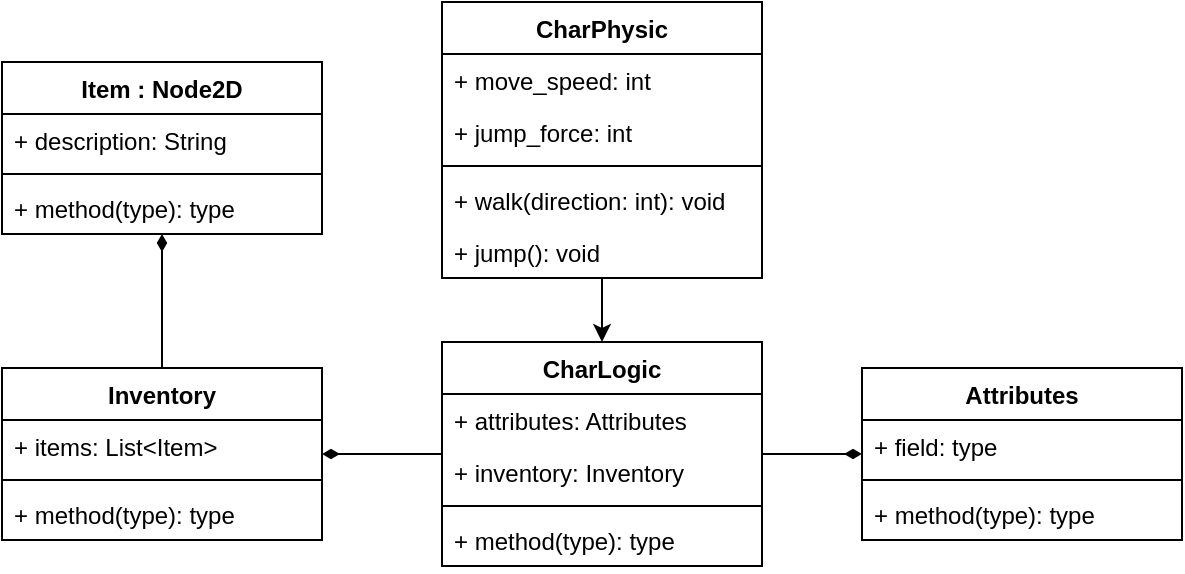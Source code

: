 <mxfile version="20.1.1" type="device"><diagram id="EWoHxjCGkVdzWaek8fQP" name="UML"><mxGraphModel dx="1185" dy="1104" grid="1" gridSize="10" guides="1" tooltips="1" connect="1" arrows="1" fold="1" page="0" pageScale="1" pageWidth="827" pageHeight="1169" math="0" shadow="0"><root><mxCell id="0"/><mxCell id="1" parent="0"/><mxCell id="CT-QbwRR825IoOWAmw8H-18" value="" style="edgeStyle=orthogonalEdgeStyle;rounded=0;orthogonalLoop=1;jettySize=auto;html=1;endArrow=diamondThin;endFill=1;" edge="1" parent="1" source="CT-QbwRR825IoOWAmw8H-3" target="CT-QbwRR825IoOWAmw8H-14"><mxGeometry relative="1" as="geometry"/></mxCell><mxCell id="CT-QbwRR825IoOWAmw8H-34" value="" style="edgeStyle=orthogonalEdgeStyle;rounded=0;orthogonalLoop=1;jettySize=auto;html=1;endArrow=diamondThin;endFill=1;" edge="1" parent="1" source="CT-QbwRR825IoOWAmw8H-3" target="CT-QbwRR825IoOWAmw8H-29"><mxGeometry relative="1" as="geometry"/></mxCell><mxCell id="CT-QbwRR825IoOWAmw8H-3" value="CharLogic" style="swimlane;fontStyle=1;align=center;verticalAlign=top;childLayout=stackLayout;horizontal=1;startSize=26;horizontalStack=0;resizeParent=1;resizeParentMax=0;resizeLast=0;collapsible=1;marginBottom=0;" vertex="1" parent="1"><mxGeometry x="230" y="100" width="160" height="112" as="geometry"/></mxCell><mxCell id="CT-QbwRR825IoOWAmw8H-19" value="+ attributes: Attributes" style="text;strokeColor=none;fillColor=none;align=left;verticalAlign=top;spacingLeft=4;spacingRight=4;overflow=hidden;rotatable=0;points=[[0,0.5],[1,0.5]];portConstraint=eastwest;" vertex="1" parent="CT-QbwRR825IoOWAmw8H-3"><mxGeometry y="26" width="160" height="26" as="geometry"/></mxCell><mxCell id="CT-QbwRR825IoOWAmw8H-4" value="+ inventory: Inventory" style="text;strokeColor=none;fillColor=none;align=left;verticalAlign=top;spacingLeft=4;spacingRight=4;overflow=hidden;rotatable=0;points=[[0,0.5],[1,0.5]];portConstraint=eastwest;" vertex="1" parent="CT-QbwRR825IoOWAmw8H-3"><mxGeometry y="52" width="160" height="26" as="geometry"/></mxCell><mxCell id="CT-QbwRR825IoOWAmw8H-5" value="" style="line;strokeWidth=1;fillColor=none;align=left;verticalAlign=middle;spacingTop=-1;spacingLeft=3;spacingRight=3;rotatable=0;labelPosition=right;points=[];portConstraint=eastwest;" vertex="1" parent="CT-QbwRR825IoOWAmw8H-3"><mxGeometry y="78" width="160" height="8" as="geometry"/></mxCell><mxCell id="CT-QbwRR825IoOWAmw8H-6" value="+ method(type): type" style="text;strokeColor=none;fillColor=none;align=left;verticalAlign=top;spacingLeft=4;spacingRight=4;overflow=hidden;rotatable=0;points=[[0,0.5],[1,0.5]];portConstraint=eastwest;" vertex="1" parent="CT-QbwRR825IoOWAmw8H-3"><mxGeometry y="86" width="160" height="26" as="geometry"/></mxCell><mxCell id="CT-QbwRR825IoOWAmw8H-13" value="" style="edgeStyle=orthogonalEdgeStyle;rounded=0;orthogonalLoop=1;jettySize=auto;html=1;entryX=0.5;entryY=0;entryDx=0;entryDy=0;" edge="1" parent="1" source="CT-QbwRR825IoOWAmw8H-7" target="CT-QbwRR825IoOWAmw8H-3"><mxGeometry relative="1" as="geometry"/></mxCell><mxCell id="CT-QbwRR825IoOWAmw8H-7" value="CharPhysic" style="swimlane;fontStyle=1;align=center;verticalAlign=top;childLayout=stackLayout;horizontal=1;startSize=26;horizontalStack=0;resizeParent=1;resizeParentMax=0;resizeLast=0;collapsible=1;marginBottom=0;" vertex="1" parent="1"><mxGeometry x="230" y="-70" width="160" height="138" as="geometry"/></mxCell><mxCell id="CT-QbwRR825IoOWAmw8H-8" value="+ move_speed: int" style="text;strokeColor=none;fillColor=none;align=left;verticalAlign=top;spacingLeft=4;spacingRight=4;overflow=hidden;rotatable=0;points=[[0,0.5],[1,0.5]];portConstraint=eastwest;" vertex="1" parent="CT-QbwRR825IoOWAmw8H-7"><mxGeometry y="26" width="160" height="26" as="geometry"/></mxCell><mxCell id="CT-QbwRR825IoOWAmw8H-11" value="+ jump_force: int" style="text;strokeColor=none;fillColor=none;align=left;verticalAlign=top;spacingLeft=4;spacingRight=4;overflow=hidden;rotatable=0;points=[[0,0.5],[1,0.5]];portConstraint=eastwest;" vertex="1" parent="CT-QbwRR825IoOWAmw8H-7"><mxGeometry y="52" width="160" height="26" as="geometry"/></mxCell><mxCell id="CT-QbwRR825IoOWAmw8H-9" value="" style="line;strokeWidth=1;fillColor=none;align=left;verticalAlign=middle;spacingTop=-1;spacingLeft=3;spacingRight=3;rotatable=0;labelPosition=right;points=[];portConstraint=eastwest;" vertex="1" parent="CT-QbwRR825IoOWAmw8H-7"><mxGeometry y="78" width="160" height="8" as="geometry"/></mxCell><mxCell id="CT-QbwRR825IoOWAmw8H-10" value="+ walk(direction: int): void" style="text;strokeColor=none;fillColor=none;align=left;verticalAlign=top;spacingLeft=4;spacingRight=4;overflow=hidden;rotatable=0;points=[[0,0.5],[1,0.5]];portConstraint=eastwest;" vertex="1" parent="CT-QbwRR825IoOWAmw8H-7"><mxGeometry y="86" width="160" height="26" as="geometry"/></mxCell><mxCell id="CT-QbwRR825IoOWAmw8H-12" value="+ jump(): void" style="text;strokeColor=none;fillColor=none;align=left;verticalAlign=top;spacingLeft=4;spacingRight=4;overflow=hidden;rotatable=0;points=[[0,0.5],[1,0.5]];portConstraint=eastwest;" vertex="1" parent="CT-QbwRR825IoOWAmw8H-7"><mxGeometry y="112" width="160" height="26" as="geometry"/></mxCell><mxCell id="CT-QbwRR825IoOWAmw8H-14" value="Attributes" style="swimlane;fontStyle=1;align=center;verticalAlign=top;childLayout=stackLayout;horizontal=1;startSize=26;horizontalStack=0;resizeParent=1;resizeParentMax=0;resizeLast=0;collapsible=1;marginBottom=0;" vertex="1" parent="1"><mxGeometry x="440" y="113" width="160" height="86" as="geometry"/></mxCell><mxCell id="CT-QbwRR825IoOWAmw8H-15" value="+ field: type" style="text;strokeColor=none;fillColor=none;align=left;verticalAlign=top;spacingLeft=4;spacingRight=4;overflow=hidden;rotatable=0;points=[[0,0.5],[1,0.5]];portConstraint=eastwest;" vertex="1" parent="CT-QbwRR825IoOWAmw8H-14"><mxGeometry y="26" width="160" height="26" as="geometry"/></mxCell><mxCell id="CT-QbwRR825IoOWAmw8H-16" value="" style="line;strokeWidth=1;fillColor=none;align=left;verticalAlign=middle;spacingTop=-1;spacingLeft=3;spacingRight=3;rotatable=0;labelPosition=right;points=[];portConstraint=eastwest;" vertex="1" parent="CT-QbwRR825IoOWAmw8H-14"><mxGeometry y="52" width="160" height="8" as="geometry"/></mxCell><mxCell id="CT-QbwRR825IoOWAmw8H-17" value="+ method(type): type" style="text;strokeColor=none;fillColor=none;align=left;verticalAlign=top;spacingLeft=4;spacingRight=4;overflow=hidden;rotatable=0;points=[[0,0.5],[1,0.5]];portConstraint=eastwest;" vertex="1" parent="CT-QbwRR825IoOWAmw8H-14"><mxGeometry y="60" width="160" height="26" as="geometry"/></mxCell><mxCell id="CT-QbwRR825IoOWAmw8H-25" value="Item : Node2D" style="swimlane;fontStyle=1;align=center;verticalAlign=top;childLayout=stackLayout;horizontal=1;startSize=26;horizontalStack=0;resizeParent=1;resizeParentMax=0;resizeLast=0;collapsible=1;marginBottom=0;" vertex="1" parent="1"><mxGeometry x="10" y="-40" width="160" height="86" as="geometry"/></mxCell><mxCell id="CT-QbwRR825IoOWAmw8H-26" value="+ description: String" style="text;strokeColor=none;fillColor=none;align=left;verticalAlign=top;spacingLeft=4;spacingRight=4;overflow=hidden;rotatable=0;points=[[0,0.5],[1,0.5]];portConstraint=eastwest;" vertex="1" parent="CT-QbwRR825IoOWAmw8H-25"><mxGeometry y="26" width="160" height="26" as="geometry"/></mxCell><mxCell id="CT-QbwRR825IoOWAmw8H-27" value="" style="line;strokeWidth=1;fillColor=none;align=left;verticalAlign=middle;spacingTop=-1;spacingLeft=3;spacingRight=3;rotatable=0;labelPosition=right;points=[];portConstraint=eastwest;" vertex="1" parent="CT-QbwRR825IoOWAmw8H-25"><mxGeometry y="52" width="160" height="8" as="geometry"/></mxCell><mxCell id="CT-QbwRR825IoOWAmw8H-28" value="+ method(type): type" style="text;strokeColor=none;fillColor=none;align=left;verticalAlign=top;spacingLeft=4;spacingRight=4;overflow=hidden;rotatable=0;points=[[0,0.5],[1,0.5]];portConstraint=eastwest;" vertex="1" parent="CT-QbwRR825IoOWAmw8H-25"><mxGeometry y="60" width="160" height="26" as="geometry"/></mxCell><mxCell id="CT-QbwRR825IoOWAmw8H-35" value="" style="edgeStyle=orthogonalEdgeStyle;rounded=0;orthogonalLoop=1;jettySize=auto;html=1;endArrow=diamondThin;endFill=1;" edge="1" parent="1" source="CT-QbwRR825IoOWAmw8H-29" target="CT-QbwRR825IoOWAmw8H-25"><mxGeometry relative="1" as="geometry"/></mxCell><mxCell id="CT-QbwRR825IoOWAmw8H-29" value="Inventory" style="swimlane;fontStyle=1;align=center;verticalAlign=top;childLayout=stackLayout;horizontal=1;startSize=26;horizontalStack=0;resizeParent=1;resizeParentMax=0;resizeLast=0;collapsible=1;marginBottom=0;" vertex="1" parent="1"><mxGeometry x="10" y="113" width="160" height="86" as="geometry"/></mxCell><mxCell id="CT-QbwRR825IoOWAmw8H-30" value="+ items: List&lt;Item&gt;" style="text;strokeColor=none;fillColor=none;align=left;verticalAlign=top;spacingLeft=4;spacingRight=4;overflow=hidden;rotatable=0;points=[[0,0.5],[1,0.5]];portConstraint=eastwest;" vertex="1" parent="CT-QbwRR825IoOWAmw8H-29"><mxGeometry y="26" width="160" height="26" as="geometry"/></mxCell><mxCell id="CT-QbwRR825IoOWAmw8H-31" value="" style="line;strokeWidth=1;fillColor=none;align=left;verticalAlign=middle;spacingTop=-1;spacingLeft=3;spacingRight=3;rotatable=0;labelPosition=right;points=[];portConstraint=eastwest;" vertex="1" parent="CT-QbwRR825IoOWAmw8H-29"><mxGeometry y="52" width="160" height="8" as="geometry"/></mxCell><mxCell id="CT-QbwRR825IoOWAmw8H-32" value="+ method(type): type" style="text;strokeColor=none;fillColor=none;align=left;verticalAlign=top;spacingLeft=4;spacingRight=4;overflow=hidden;rotatable=0;points=[[0,0.5],[1,0.5]];portConstraint=eastwest;" vertex="1" parent="CT-QbwRR825IoOWAmw8H-29"><mxGeometry y="60" width="160" height="26" as="geometry"/></mxCell></root></mxGraphModel></diagram></mxfile>